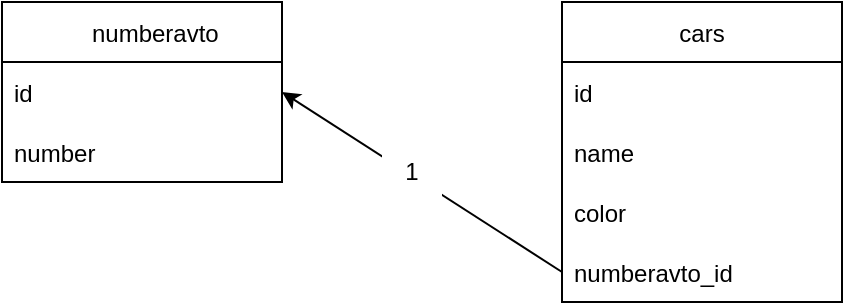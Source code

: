 <mxfile version="16.2.7" type="github">
  <diagram id="5hxRhVpDSAjcO4YQmJcS" name="Page-1">
    <mxGraphModel dx="782" dy="392" grid="1" gridSize="10" guides="1" tooltips="1" connect="1" arrows="1" fold="1" page="1" pageScale="1" pageWidth="827" pageHeight="1169" math="0" shadow="0">
      <root>
        <mxCell id="0" />
        <mxCell id="1" parent="0" />
        <mxCell id="A15SgRw2a9QQ_7-LqpYx-1" value="    numberavto" style="swimlane;fontStyle=0;childLayout=stackLayout;horizontal=1;startSize=30;horizontalStack=0;resizeParent=1;resizeParentMax=0;resizeLast=0;collapsible=1;marginBottom=0;" parent="1" vertex="1">
          <mxGeometry x="50" y="80" width="140" height="90" as="geometry" />
        </mxCell>
        <mxCell id="A15SgRw2a9QQ_7-LqpYx-2" value="id" style="text;strokeColor=none;fillColor=none;align=left;verticalAlign=middle;spacingLeft=4;spacingRight=4;overflow=hidden;points=[[0,0.5],[1,0.5]];portConstraint=eastwest;rotatable=0;" parent="A15SgRw2a9QQ_7-LqpYx-1" vertex="1">
          <mxGeometry y="30" width="140" height="30" as="geometry" />
        </mxCell>
        <mxCell id="A15SgRw2a9QQ_7-LqpYx-3" value="number" style="text;strokeColor=none;fillColor=none;align=left;verticalAlign=middle;spacingLeft=4;spacingRight=4;overflow=hidden;points=[[0,0.5],[1,0.5]];portConstraint=eastwest;rotatable=0;" parent="A15SgRw2a9QQ_7-LqpYx-1" vertex="1">
          <mxGeometry y="60" width="140" height="30" as="geometry" />
        </mxCell>
        <mxCell id="A15SgRw2a9QQ_7-LqpYx-5" value="cars" style="swimlane;fontStyle=0;childLayout=stackLayout;horizontal=1;startSize=30;horizontalStack=0;resizeParent=1;resizeParentMax=0;resizeLast=0;collapsible=1;marginBottom=0;" parent="1" vertex="1">
          <mxGeometry x="330" y="80" width="140" height="150" as="geometry" />
        </mxCell>
        <mxCell id="A15SgRw2a9QQ_7-LqpYx-6" value="id" style="text;strokeColor=none;fillColor=none;align=left;verticalAlign=middle;spacingLeft=4;spacingRight=4;overflow=hidden;points=[[0,0.5],[1,0.5]];portConstraint=eastwest;rotatable=0;" parent="A15SgRw2a9QQ_7-LqpYx-5" vertex="1">
          <mxGeometry y="30" width="140" height="30" as="geometry" />
        </mxCell>
        <mxCell id="A15SgRw2a9QQ_7-LqpYx-7" value="name" style="text;strokeColor=none;fillColor=none;align=left;verticalAlign=middle;spacingLeft=4;spacingRight=4;overflow=hidden;points=[[0,0.5],[1,0.5]];portConstraint=eastwest;rotatable=0;" parent="A15SgRw2a9QQ_7-LqpYx-5" vertex="1">
          <mxGeometry y="60" width="140" height="30" as="geometry" />
        </mxCell>
        <mxCell id="A15SgRw2a9QQ_7-LqpYx-14" value="color" style="text;strokeColor=none;fillColor=none;align=left;verticalAlign=middle;spacingLeft=4;spacingRight=4;overflow=hidden;points=[[0,0.5],[1,0.5]];portConstraint=eastwest;rotatable=0;" parent="A15SgRw2a9QQ_7-LqpYx-5" vertex="1">
          <mxGeometry y="90" width="140" height="30" as="geometry" />
        </mxCell>
        <mxCell id="A15SgRw2a9QQ_7-LqpYx-8" value="numberavto_id" style="text;strokeColor=none;fillColor=none;align=left;verticalAlign=middle;spacingLeft=4;spacingRight=4;overflow=hidden;points=[[0,0.5],[1,0.5]];portConstraint=eastwest;rotatable=0;" parent="A15SgRw2a9QQ_7-LqpYx-5" vertex="1">
          <mxGeometry y="120" width="140" height="30" as="geometry" />
        </mxCell>
        <mxCell id="V_nNP--ttE-OKxh_fEdI-2" value="" style="endArrow=classic;html=1;rounded=0;exitX=0;exitY=0.5;exitDx=0;exitDy=0;entryX=1;entryY=0.5;entryDx=0;entryDy=0;" edge="1" parent="1" source="A15SgRw2a9QQ_7-LqpYx-8" target="A15SgRw2a9QQ_7-LqpYx-2">
          <mxGeometry width="50" height="50" relative="1" as="geometry">
            <mxPoint x="250" y="250" as="sourcePoint" />
            <mxPoint x="300" y="200" as="targetPoint" />
          </mxGeometry>
        </mxCell>
        <mxCell id="V_nNP--ttE-OKxh_fEdI-3" value="1" style="text;html=1;strokeColor=none;fillColor=default;align=center;verticalAlign=middle;whiteSpace=wrap;rounded=0;" vertex="1" parent="1">
          <mxGeometry x="240" y="150" width="30" height="30" as="geometry" />
        </mxCell>
      </root>
    </mxGraphModel>
  </diagram>
</mxfile>

